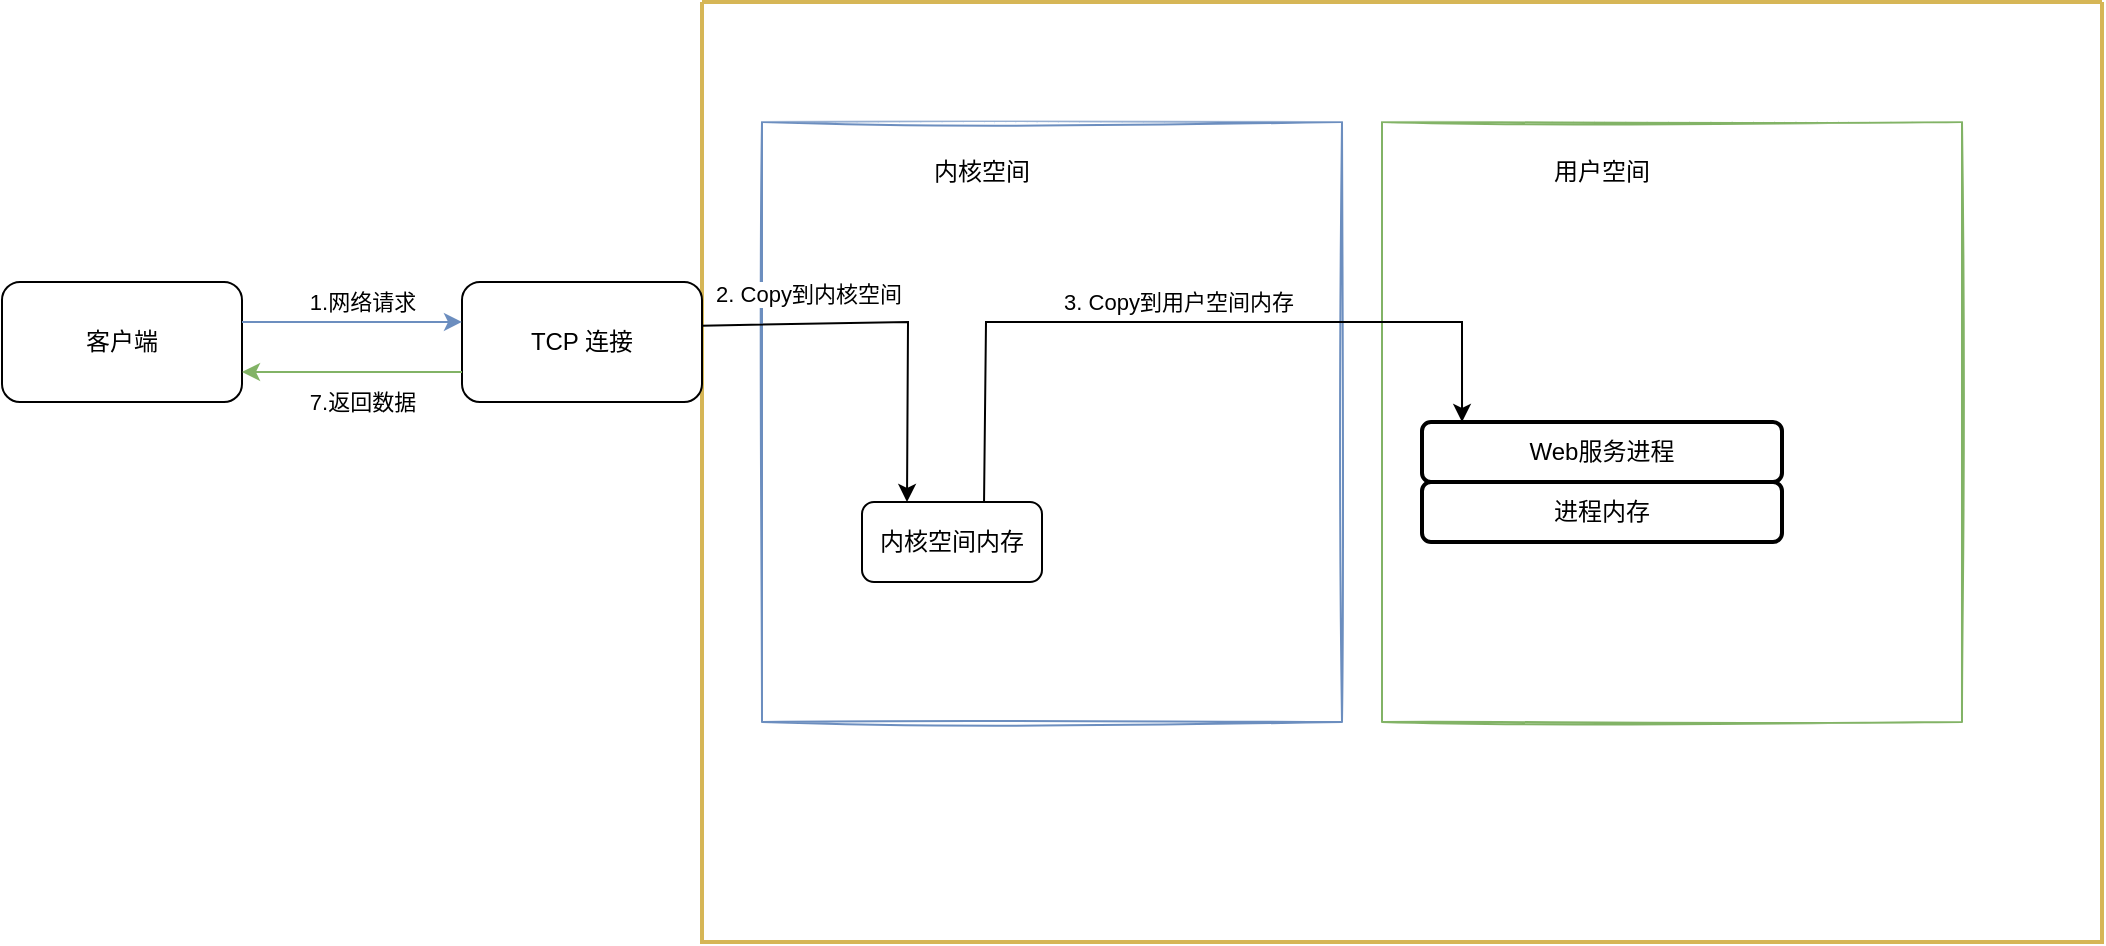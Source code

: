 <mxfile version="20.1.1" type="github">
  <diagram id="rFcuGG_-fRMRac17p8qG" name="第 1 页">
    <mxGraphModel dx="1130" dy="719" grid="1" gridSize="10" guides="1" tooltips="1" connect="1" arrows="1" fold="1" page="1" pageScale="1" pageWidth="827" pageHeight="1169" math="0" shadow="0">
      <root>
        <mxCell id="0" />
        <mxCell id="1" parent="0" />
        <mxCell id="Un8PBWuGZQ2VLav2lR5n-1" value="客户端" style="rounded=1;whiteSpace=wrap;html=1;" vertex="1" parent="1">
          <mxGeometry x="40" y="260" width="120" height="60" as="geometry" />
        </mxCell>
        <mxCell id="Un8PBWuGZQ2VLav2lR5n-13" value="" style="swimlane;startSize=0;sketch=0;swimlaneLine=0;glass=0;strokeWidth=2;perimeterSpacing=1;fillColor=#fff2cc;strokeColor=#d6b656;" vertex="1" parent="1">
          <mxGeometry x="390" y="120" width="700" height="470" as="geometry" />
        </mxCell>
        <mxCell id="Un8PBWuGZQ2VLav2lR5n-29" value="" style="swimlane;startSize=0;swimlaneLine=0;rounded=0;shadow=0;sketch=1;glass=1;fillColor=#dae8fc;strokeColor=#6c8ebf;" vertex="1" parent="Un8PBWuGZQ2VLav2lR5n-13">
          <mxGeometry x="30" y="60" width="290" height="300" as="geometry" />
        </mxCell>
        <mxCell id="Un8PBWuGZQ2VLav2lR5n-30" value="内核空间" style="text;html=1;strokeColor=none;fillColor=none;align=center;verticalAlign=middle;whiteSpace=wrap;rounded=0;" vertex="1" parent="Un8PBWuGZQ2VLav2lR5n-29">
          <mxGeometry x="80" y="10" width="60" height="30" as="geometry" />
        </mxCell>
        <mxCell id="Un8PBWuGZQ2VLav2lR5n-51" value="内核空间内存" style="rounded=1;whiteSpace=wrap;html=1;" vertex="1" parent="Un8PBWuGZQ2VLav2lR5n-29">
          <mxGeometry x="50" y="190" width="90" height="40" as="geometry" />
        </mxCell>
        <mxCell id="Un8PBWuGZQ2VLav2lR5n-41" value="" style="endArrow=classic;html=1;rounded=0;exitX=0.001;exitY=0.345;exitDx=0;exitDy=0;exitPerimeter=0;entryX=0.25;entryY=0;entryDx=0;entryDy=0;" edge="1" parent="Un8PBWuGZQ2VLav2lR5n-13" source="Un8PBWuGZQ2VLav2lR5n-13" target="Un8PBWuGZQ2VLav2lR5n-51">
          <mxGeometry relative="1" as="geometry">
            <mxPoint x="120" y="170" as="sourcePoint" />
            <mxPoint x="102.5" y="270" as="targetPoint" />
            <Array as="points">
              <mxPoint x="103" y="160" />
            </Array>
          </mxGeometry>
        </mxCell>
        <mxCell id="Un8PBWuGZQ2VLav2lR5n-42" value="2. Copy到内核空间" style="edgeLabel;resizable=0;html=1;align=center;verticalAlign=middle;rounded=0;shadow=0;glass=0;sketch=0;strokeWidth=2;" connectable="0" vertex="1" parent="Un8PBWuGZQ2VLav2lR5n-41">
          <mxGeometry relative="1" as="geometry">
            <mxPoint x="-43" y="-14" as="offset" />
          </mxGeometry>
        </mxCell>
        <mxCell id="Un8PBWuGZQ2VLav2lR5n-36" value="" style="swimlane;startSize=0;swimlaneLine=0;rounded=0;shadow=0;sketch=1;glass=1;fillColor=#d5e8d4;strokeColor=#82b366;" vertex="1" parent="Un8PBWuGZQ2VLav2lR5n-13">
          <mxGeometry x="340" y="60" width="290" height="300" as="geometry" />
        </mxCell>
        <mxCell id="Un8PBWuGZQ2VLav2lR5n-37" value="用户空间" style="text;html=1;strokeColor=none;fillColor=none;align=center;verticalAlign=middle;whiteSpace=wrap;rounded=0;" vertex="1" parent="Un8PBWuGZQ2VLav2lR5n-36">
          <mxGeometry x="80" y="10" width="60" height="30" as="geometry" />
        </mxCell>
        <mxCell id="Un8PBWuGZQ2VLav2lR5n-56" value="Web服务进程" style="rounded=1;whiteSpace=wrap;html=1;shadow=0;glass=0;sketch=0;strokeWidth=2;" vertex="1" parent="Un8PBWuGZQ2VLav2lR5n-36">
          <mxGeometry x="20" y="150" width="180" height="30" as="geometry" />
        </mxCell>
        <mxCell id="Un8PBWuGZQ2VLav2lR5n-60" value="进程内存" style="rounded=1;whiteSpace=wrap;html=1;shadow=0;glass=0;sketch=0;strokeWidth=2;" vertex="1" parent="Un8PBWuGZQ2VLav2lR5n-36">
          <mxGeometry x="20" y="180" width="180" height="30" as="geometry" />
        </mxCell>
        <mxCell id="Un8PBWuGZQ2VLav2lR5n-47" value="" style="endArrow=classic;html=1;rounded=0;entryX=0.138;entryY=0.5;entryDx=0;entryDy=0;entryPerimeter=0;exitX=0.678;exitY=0;exitDx=0;exitDy=0;exitPerimeter=0;" edge="1" parent="Un8PBWuGZQ2VLav2lR5n-13" source="Un8PBWuGZQ2VLav2lR5n-51" target="Un8PBWuGZQ2VLav2lR5n-36">
          <mxGeometry relative="1" as="geometry">
            <mxPoint x="142" y="270" as="sourcePoint" />
            <mxPoint x="420" y="160" as="targetPoint" />
            <Array as="points">
              <mxPoint x="142" y="160" />
              <mxPoint x="380" y="160" />
            </Array>
          </mxGeometry>
        </mxCell>
        <mxCell id="Un8PBWuGZQ2VLav2lR5n-48" value="3. Copy到用户空间内存" style="edgeLabel;resizable=0;html=1;align=center;verticalAlign=middle;rounded=0;shadow=0;glass=0;sketch=0;strokeWidth=2;" connectable="0" vertex="1" parent="Un8PBWuGZQ2VLav2lR5n-47">
          <mxGeometry relative="1" as="geometry">
            <mxPoint x="-3" y="-10" as="offset" />
          </mxGeometry>
        </mxCell>
        <mxCell id="Un8PBWuGZQ2VLav2lR5n-19" value="TCP 连接" style="rounded=1;whiteSpace=wrap;html=1;" vertex="1" parent="1">
          <mxGeometry x="270" y="260" width="120" height="60" as="geometry" />
        </mxCell>
        <mxCell id="Un8PBWuGZQ2VLav2lR5n-20" value="" style="endArrow=classic;html=1;rounded=0;fillColor=#dae8fc;strokeColor=#6c8ebf;entryX=0;entryY=0.333;entryDx=0;entryDy=0;entryPerimeter=0;exitX=1;exitY=0.333;exitDx=0;exitDy=0;exitPerimeter=0;" edge="1" parent="1" source="Un8PBWuGZQ2VLav2lR5n-1" target="Un8PBWuGZQ2VLav2lR5n-19">
          <mxGeometry relative="1" as="geometry">
            <mxPoint x="130" y="280" as="sourcePoint" />
            <mxPoint x="260" y="280" as="targetPoint" />
          </mxGeometry>
        </mxCell>
        <mxCell id="Un8PBWuGZQ2VLav2lR5n-21" value="1.网络请求" style="edgeLabel;resizable=0;html=1;align=center;verticalAlign=middle;" connectable="0" vertex="1" parent="Un8PBWuGZQ2VLav2lR5n-20">
          <mxGeometry relative="1" as="geometry">
            <mxPoint x="5" y="-10" as="offset" />
          </mxGeometry>
        </mxCell>
        <mxCell id="Un8PBWuGZQ2VLav2lR5n-22" value="" style="endArrow=classic;html=1;rounded=0;entryX=1;entryY=0.75;entryDx=0;entryDy=0;exitX=0;exitY=0.75;exitDx=0;exitDy=0;fillColor=#d5e8d4;strokeColor=#82b366;" edge="1" parent="1" source="Un8PBWuGZQ2VLav2lR5n-19" target="Un8PBWuGZQ2VLav2lR5n-1">
          <mxGeometry relative="1" as="geometry">
            <mxPoint x="270" y="300" as="sourcePoint" />
            <mxPoint x="80" y="340" as="targetPoint" />
          </mxGeometry>
        </mxCell>
        <mxCell id="Un8PBWuGZQ2VLav2lR5n-23" value="7.返回数据" style="edgeLabel;resizable=0;html=1;align=center;verticalAlign=middle;" connectable="0" vertex="1" parent="Un8PBWuGZQ2VLav2lR5n-22">
          <mxGeometry relative="1" as="geometry">
            <mxPoint x="5" y="15" as="offset" />
          </mxGeometry>
        </mxCell>
      </root>
    </mxGraphModel>
  </diagram>
</mxfile>
